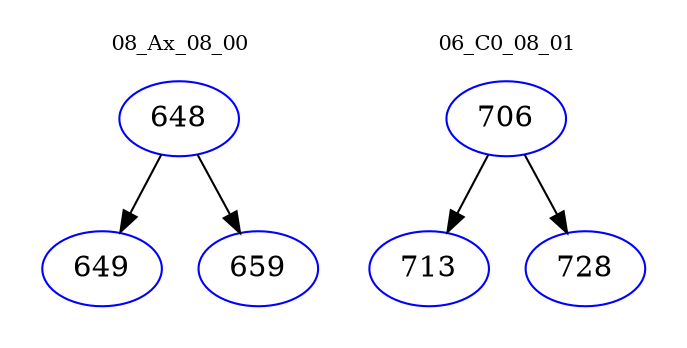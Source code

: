 digraph{
subgraph cluster_0 {
color = white
label = "08_Ax_08_00";
fontsize=10;
T0_648 [label="648", color="blue"]
T0_648 -> T0_649 [color="black"]
T0_649 [label="649", color="blue"]
T0_648 -> T0_659 [color="black"]
T0_659 [label="659", color="blue"]
}
subgraph cluster_1 {
color = white
label = "06_C0_08_01";
fontsize=10;
T1_706 [label="706", color="blue"]
T1_706 -> T1_713 [color="black"]
T1_713 [label="713", color="blue"]
T1_706 -> T1_728 [color="black"]
T1_728 [label="728", color="blue"]
}
}
